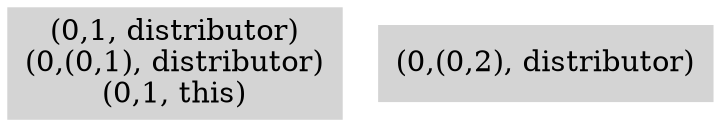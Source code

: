 digraph { 
3447 [shape=box,style=filled,color=".0 .0 .83",label="(0,1, distributor)\n(0,(0,1), distributor)\n(0,1, this)"];
3448 [shape=box,style=filled,color=".0 .0 .83",label="(0,(0,2), distributor)"];
}